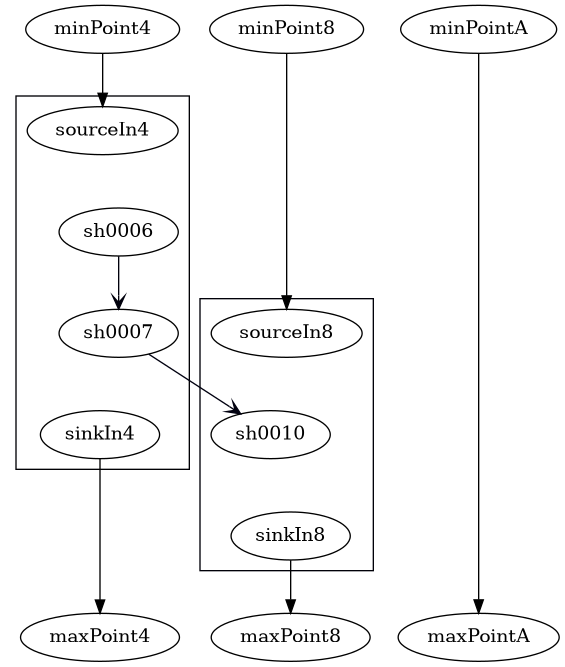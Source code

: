 {
  "sha1": "74j0xhusktpq2xtt90welcmc43lk5lo",
  "insertion": {
    "when": "2024-05-30T20:48:21.118Z",
    "user": "plantuml@gmail.com"
  }
}
@startuml
@startuml
digraph unix {
nodesep=0.277778;
ranksep=0.555556;
remincross=true;
searchsize=500;
compound=true;
{rank=min;minPoint4; minPoint8; minPointA}
{rank=max;maxPoint4 ;maxPoint8; maxPointA}
subgraph cluster4 {style=solid;color="#000004";
{rank = source; sourceIn4 ;}
minPoint4->sourceIn4  [weight=999];
{rank = sink; sinkIn4 ;}
sinkIn4->maxPoint4  [weight=999];

sh0006;
sh0007 ;
sh0006->sh0007[arrowtail=none,arrowhead=open,color="#00000B"];
}
subgraph cluster8 {style=solid;color="#000008";
{rank = source; sourceIn8 ;}
minPoint8->sourceIn8  [weight=999];
{rank = sink; sinkIn8 ;}
sinkIn8->maxPoint8  [weight=999];
sh0010 ;
sh0007->sh0010[arrowtail=none,arrowhead=open,color="#00000F",minlen=1];
}
minPointA->maxPointA [minlen=6];

}
@enduml@enduml
